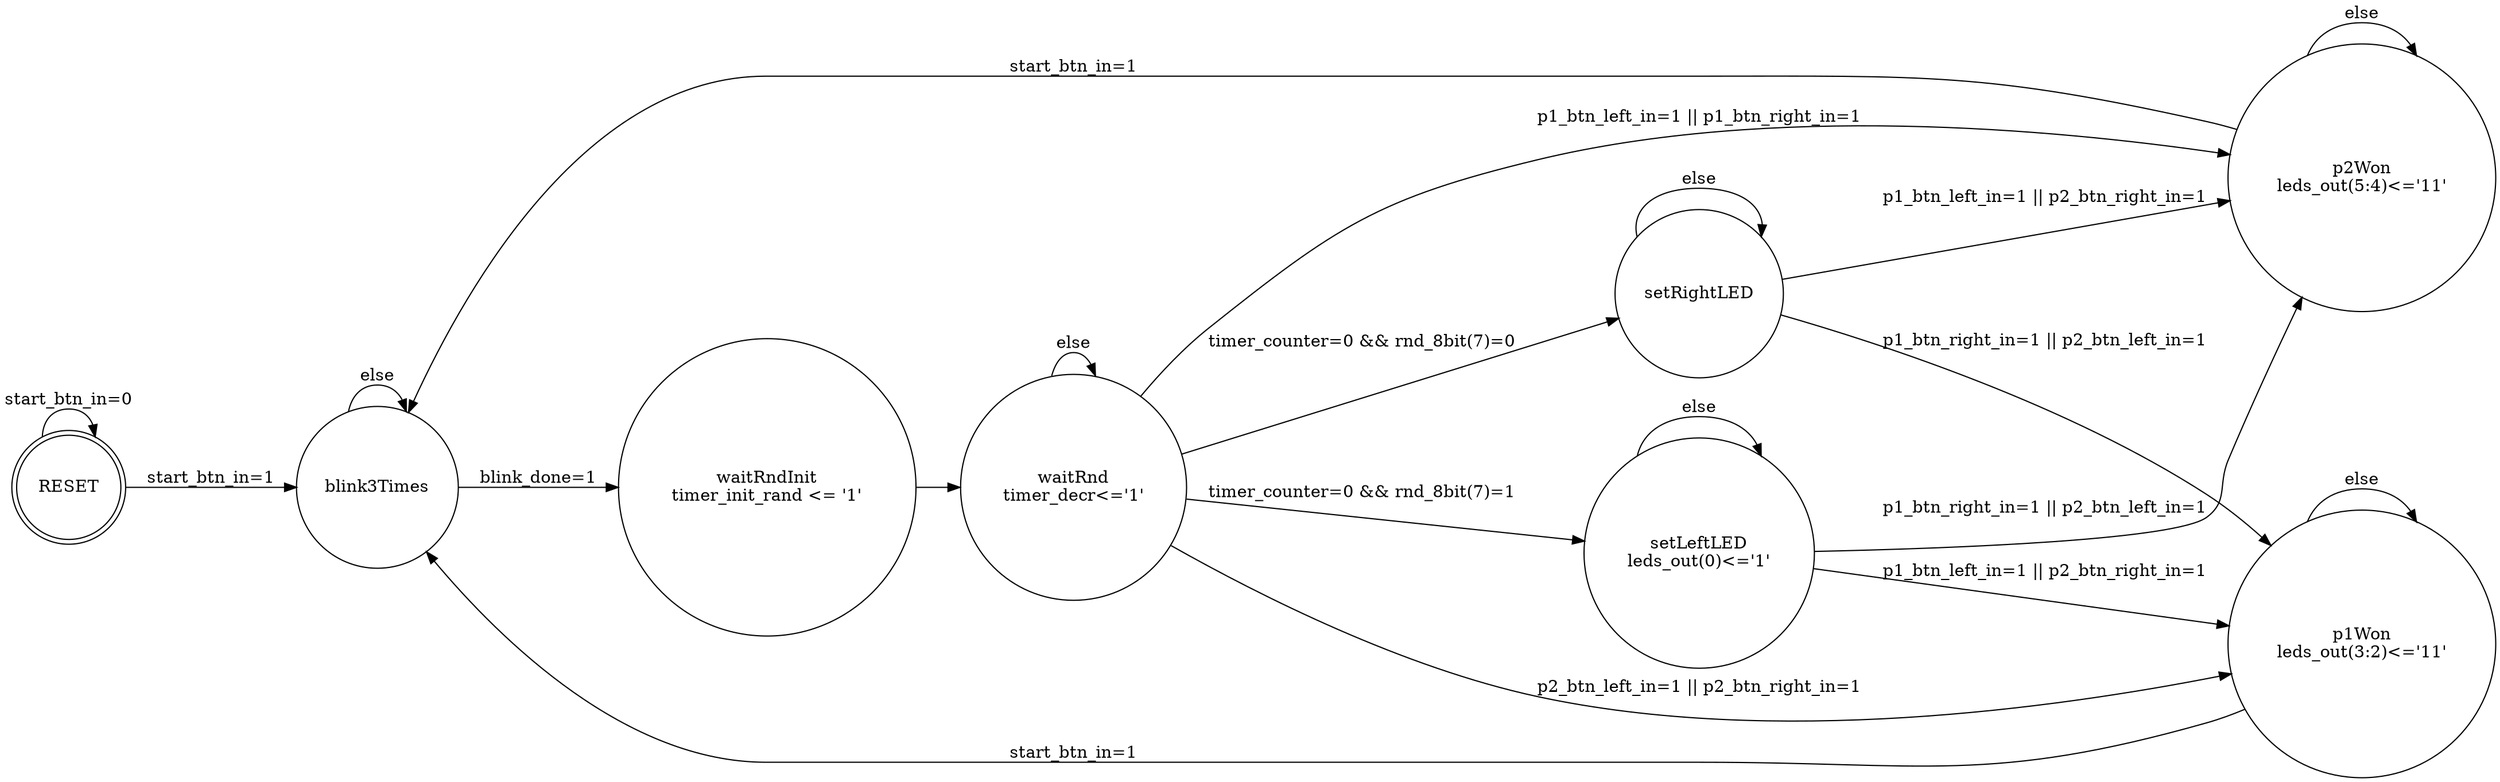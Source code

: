digraph StateTransitionDiagram {
    rankdir=LR;  // Set the direction from left to right (LR)

    // Define the states
    reset [shape=doublecircle, label="RESET"];
    blink3Times [shape=circle, label="blink3Times"];
    waitRndInit [shape=circle, label="waitRndInit\ntimer_init_rand <= '1'"];
    waitRnd[shape=circle, label="waitRnd\ntimer_decr<='1'"];
    setLeftLED[shape=circle, label="setLeftLED\nleds_out(0)<='1'"];
    setRightLED[shape=circle, label="setRightLED"];
    p1Won[shape=circle, label="p1Won\nleds_out(3:2)<='11'"];
    p2Won[shape=circle, label="p2Won\nleds_out(5:4)<='11'"];

    reset -> reset[label="start_btn_in=0"];
    reset -> blink3Times[label="start_btn_in=1"];
    blink3Times -> waitRndInit[label="blink_done=1"];
    blink3Times -> blink3Times[label="else"];
    waitRndInit -> waitRnd[label=""];
    waitRnd -> waitRnd[label="else"];
    waitRnd -> setLeftLED[label="timer_counter=0 && rnd_8bit(7)=1"];
    waitRnd -> setRightLED[label="timer_counter=0 && rnd_8bit(7)=0"];
    waitRnd -> p1Won[label="p2_btn_left_in=1 || p2_btn_right_in=1"];
    waitRnd -> p2Won[label="p1_btn_left_in=1 || p1_btn_right_in=1"];
    setLeftLED -> setLeftLED[label="else"];
    setLeftLED -> p1Won[label="p1_btn_left_in=1 || p2_btn_right_in=1"];
    setLeftLED -> p2Won[label="p1_btn_right_in=1 || p2_btn_left_in=1"];
    setRightLED -> setRightLED[label="else"];
    setRightLED -> p1Won[label="p1_btn_right_in=1 || p2_btn_left_in=1"];
    setRightLED -> p2Won[label="p1_btn_left_in=1 || p2_btn_right_in=1"];
    p1Won -> blink3Times[label="start_btn_in=1"];
    p1Won -> p1Won[label="else"];
    p2Won -> blink3Times[label="start_btn_in=1"];
    p2Won -> p2Won[label="else"];
}